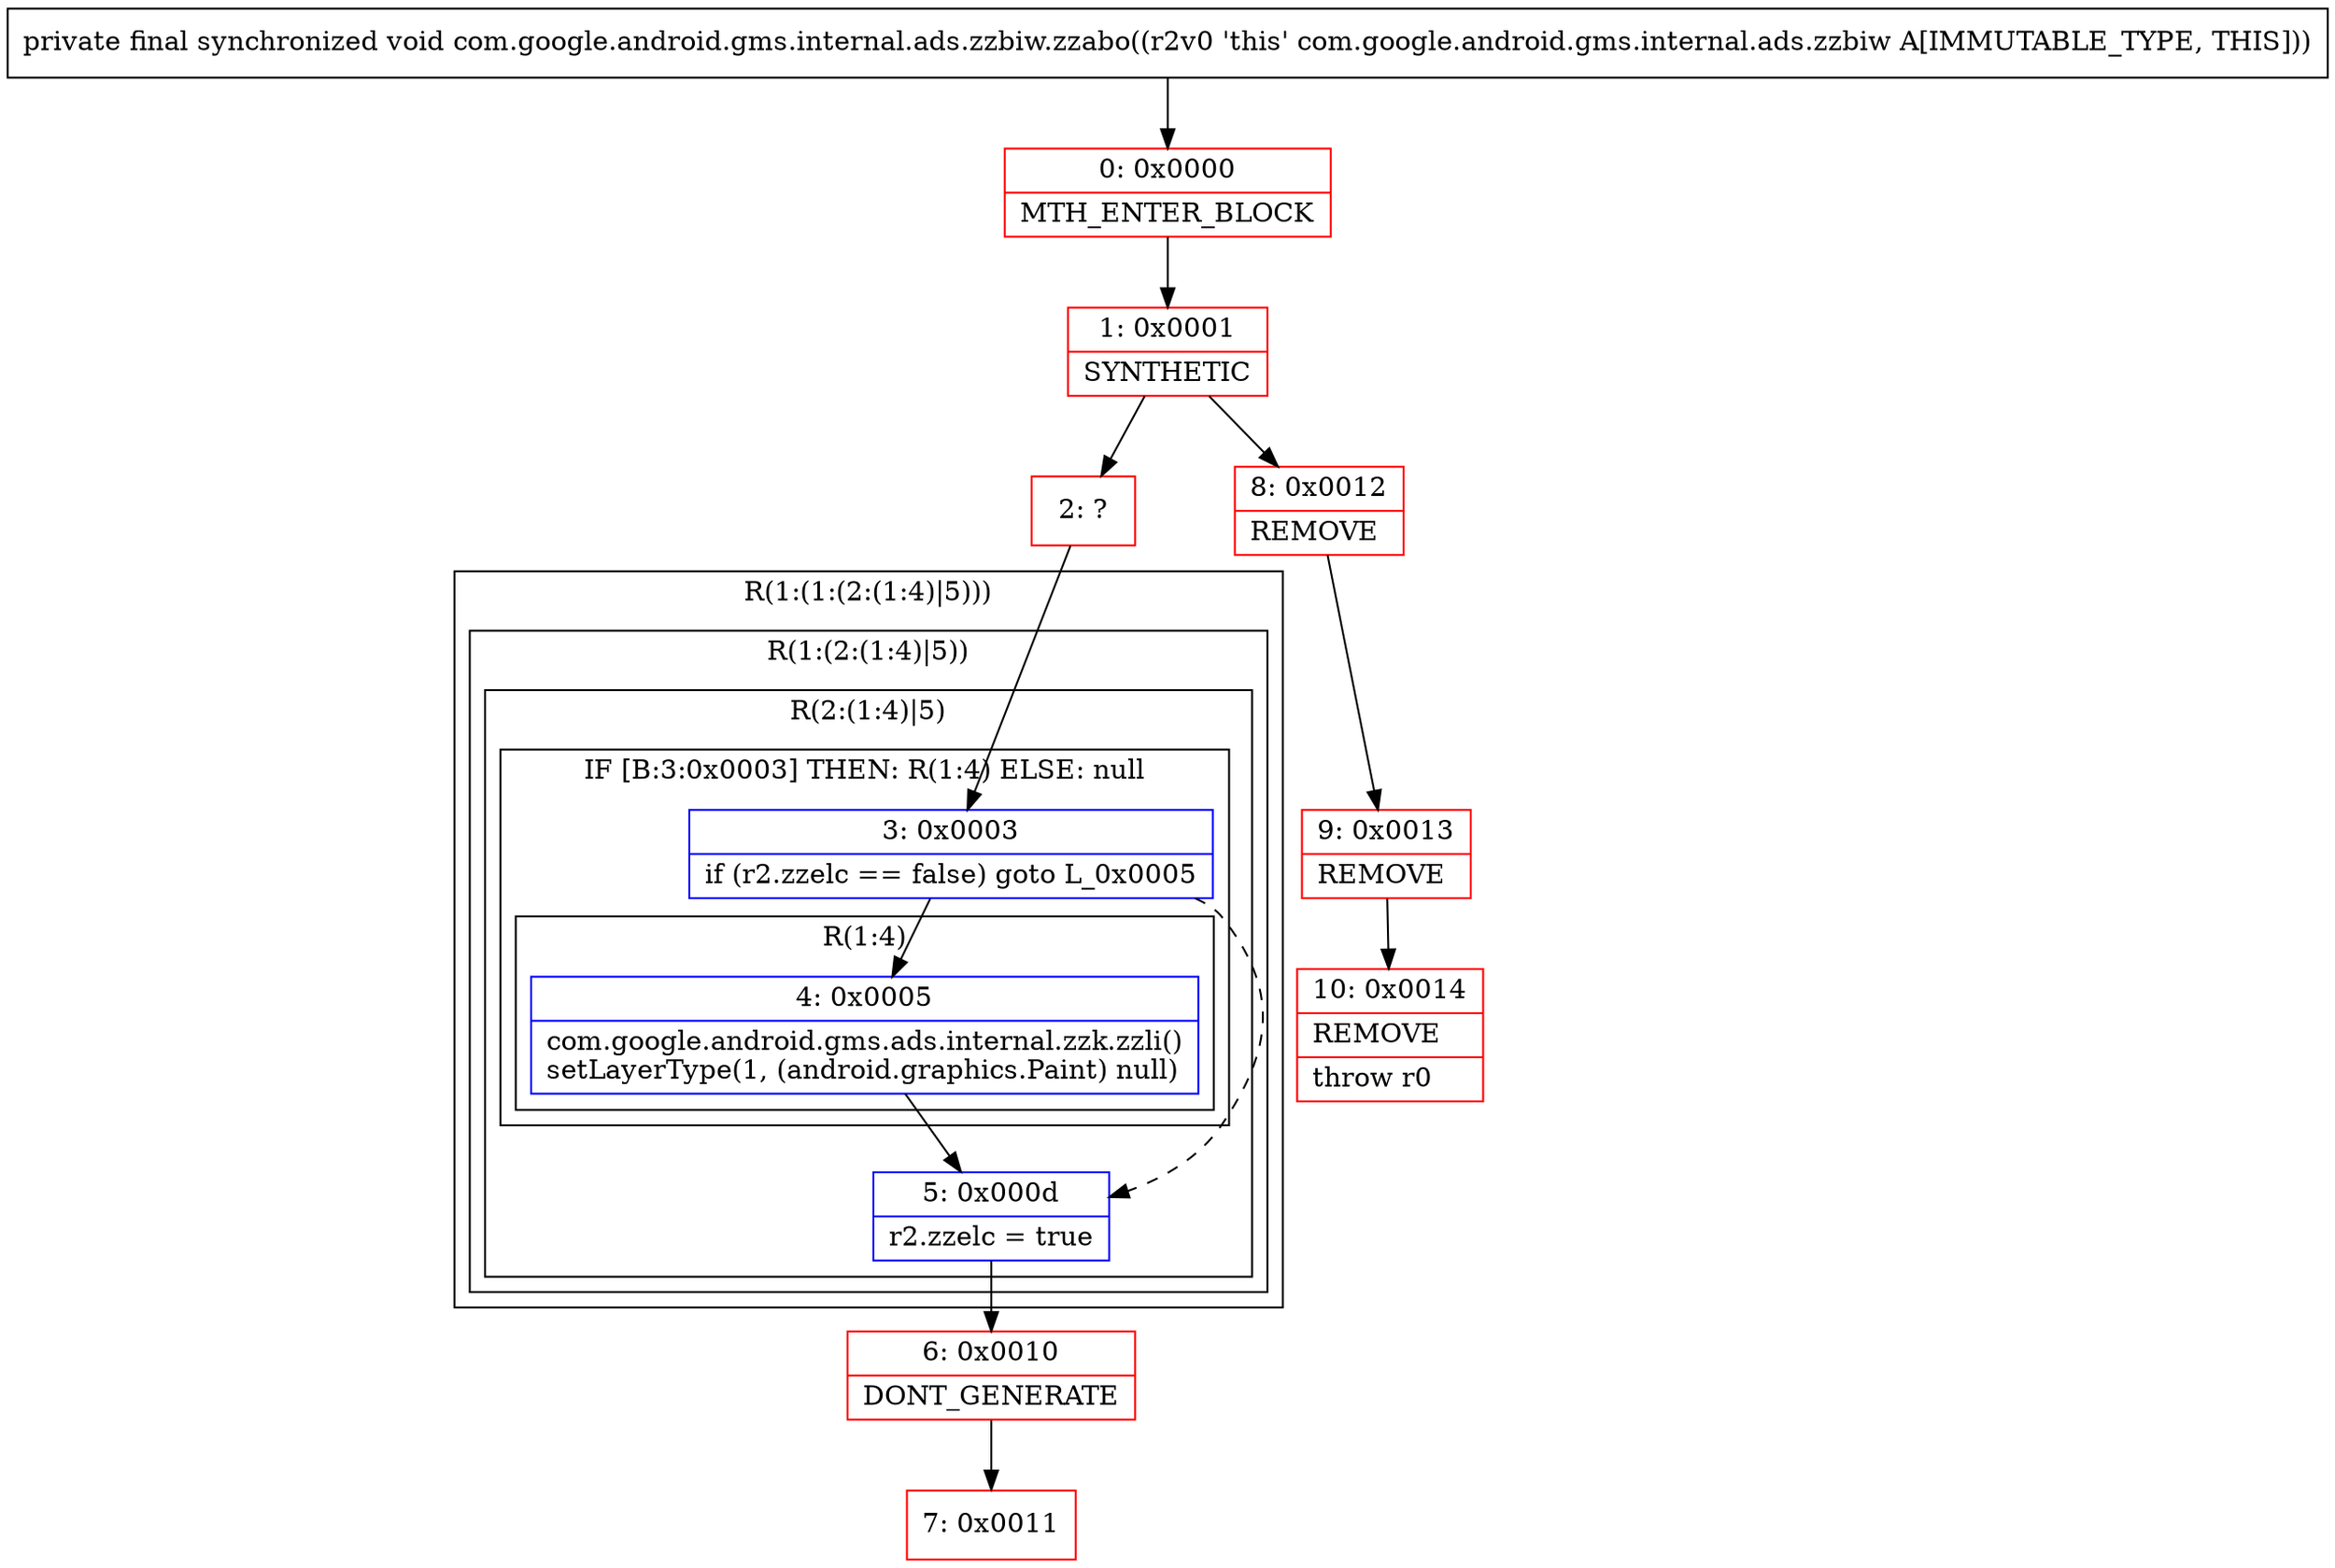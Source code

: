 digraph "CFG forcom.google.android.gms.internal.ads.zzbiw.zzabo()V" {
subgraph cluster_Region_1010051962 {
label = "R(1:(1:(2:(1:4)|5)))";
node [shape=record,color=blue];
subgraph cluster_Region_1324436373 {
label = "R(1:(2:(1:4)|5))";
node [shape=record,color=blue];
subgraph cluster_Region_858946177 {
label = "R(2:(1:4)|5)";
node [shape=record,color=blue];
subgraph cluster_IfRegion_1438200416 {
label = "IF [B:3:0x0003] THEN: R(1:4) ELSE: null";
node [shape=record,color=blue];
Node_3 [shape=record,label="{3\:\ 0x0003|if (r2.zzelc == false) goto L_0x0005\l}"];
subgraph cluster_Region_1212918870 {
label = "R(1:4)";
node [shape=record,color=blue];
Node_4 [shape=record,label="{4\:\ 0x0005|com.google.android.gms.ads.internal.zzk.zzli()\lsetLayerType(1, (android.graphics.Paint) null)\l}"];
}
}
Node_5 [shape=record,label="{5\:\ 0x000d|r2.zzelc = true\l}"];
}
}
}
Node_0 [shape=record,color=red,label="{0\:\ 0x0000|MTH_ENTER_BLOCK\l}"];
Node_1 [shape=record,color=red,label="{1\:\ 0x0001|SYNTHETIC\l}"];
Node_2 [shape=record,color=red,label="{2\:\ ?}"];
Node_6 [shape=record,color=red,label="{6\:\ 0x0010|DONT_GENERATE\l}"];
Node_7 [shape=record,color=red,label="{7\:\ 0x0011}"];
Node_8 [shape=record,color=red,label="{8\:\ 0x0012|REMOVE\l}"];
Node_9 [shape=record,color=red,label="{9\:\ 0x0013|REMOVE\l}"];
Node_10 [shape=record,color=red,label="{10\:\ 0x0014|REMOVE\l|throw r0\l}"];
MethodNode[shape=record,label="{private final synchronized void com.google.android.gms.internal.ads.zzbiw.zzabo((r2v0 'this' com.google.android.gms.internal.ads.zzbiw A[IMMUTABLE_TYPE, THIS])) }"];
MethodNode -> Node_0;
Node_3 -> Node_4;
Node_3 -> Node_5[style=dashed];
Node_4 -> Node_5;
Node_5 -> Node_6;
Node_0 -> Node_1;
Node_1 -> Node_2;
Node_1 -> Node_8;
Node_2 -> Node_3;
Node_6 -> Node_7;
Node_8 -> Node_9;
Node_9 -> Node_10;
}

